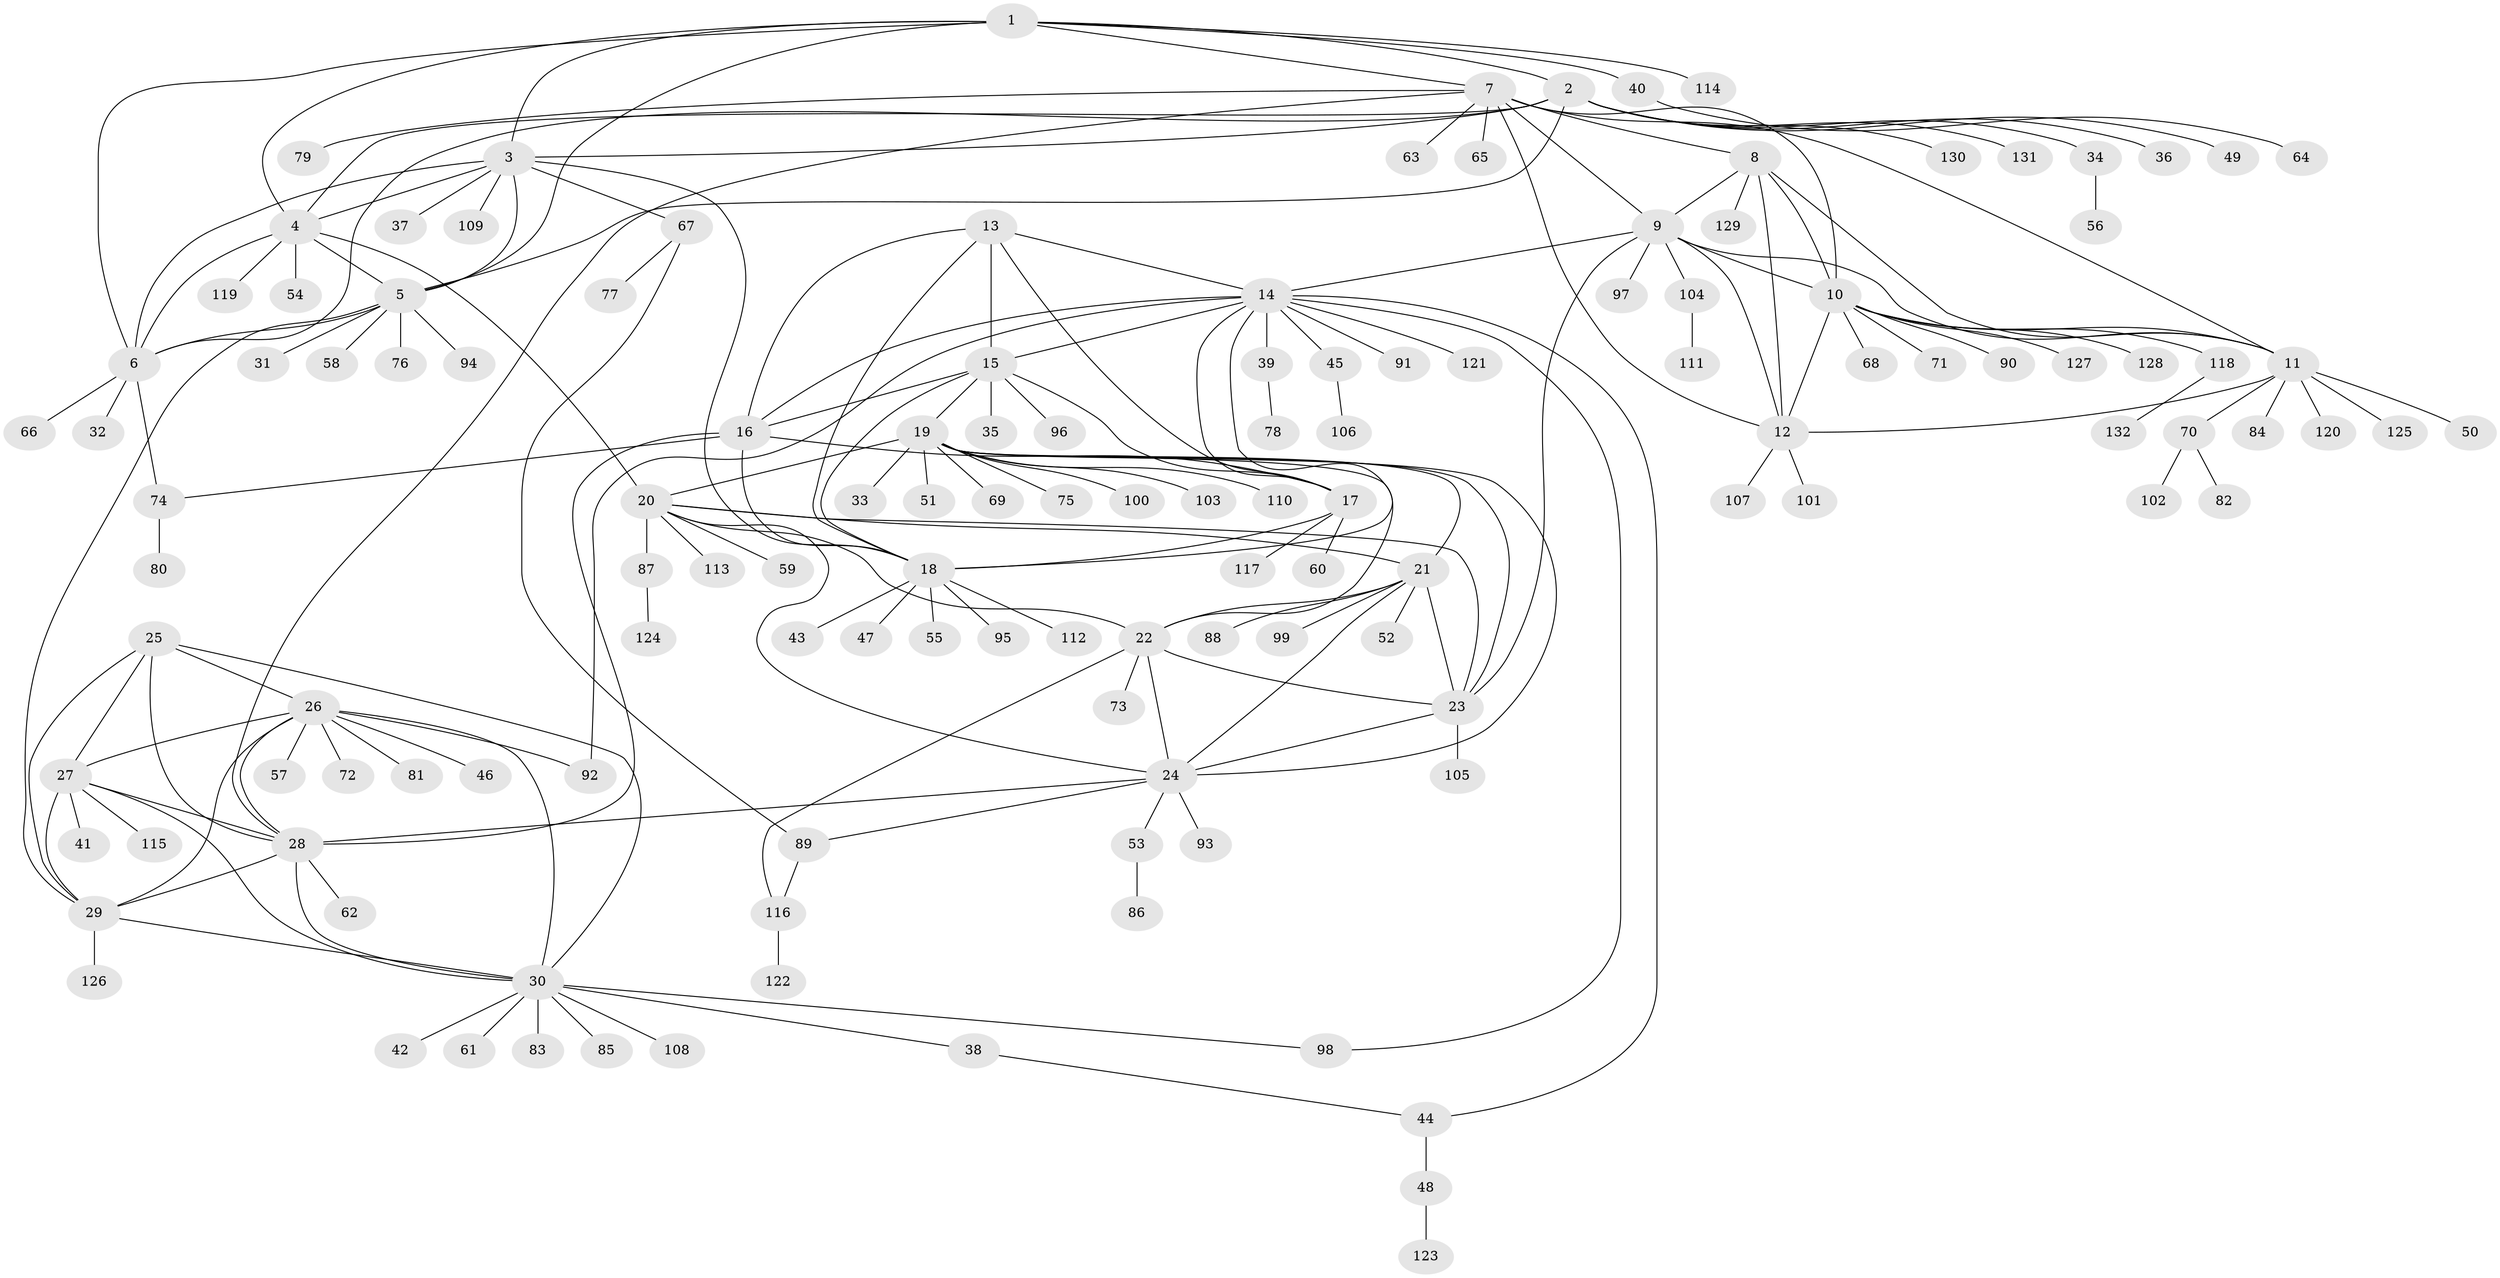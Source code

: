 // Generated by graph-tools (version 1.1) at 2025/02/03/09/25 03:02:48]
// undirected, 132 vertices, 193 edges
graph export_dot {
graph [start="1"]
  node [color=gray90,style=filled];
  1;
  2;
  3;
  4;
  5;
  6;
  7;
  8;
  9;
  10;
  11;
  12;
  13;
  14;
  15;
  16;
  17;
  18;
  19;
  20;
  21;
  22;
  23;
  24;
  25;
  26;
  27;
  28;
  29;
  30;
  31;
  32;
  33;
  34;
  35;
  36;
  37;
  38;
  39;
  40;
  41;
  42;
  43;
  44;
  45;
  46;
  47;
  48;
  49;
  50;
  51;
  52;
  53;
  54;
  55;
  56;
  57;
  58;
  59;
  60;
  61;
  62;
  63;
  64;
  65;
  66;
  67;
  68;
  69;
  70;
  71;
  72;
  73;
  74;
  75;
  76;
  77;
  78;
  79;
  80;
  81;
  82;
  83;
  84;
  85;
  86;
  87;
  88;
  89;
  90;
  91;
  92;
  93;
  94;
  95;
  96;
  97;
  98;
  99;
  100;
  101;
  102;
  103;
  104;
  105;
  106;
  107;
  108;
  109;
  110;
  111;
  112;
  113;
  114;
  115;
  116;
  117;
  118;
  119;
  120;
  121;
  122;
  123;
  124;
  125;
  126;
  127;
  128;
  129;
  130;
  131;
  132;
  1 -- 2;
  1 -- 3;
  1 -- 4;
  1 -- 5;
  1 -- 6;
  1 -- 7;
  1 -- 40;
  1 -- 114;
  2 -- 3;
  2 -- 4;
  2 -- 5;
  2 -- 6;
  2 -- 34;
  2 -- 36;
  2 -- 49;
  2 -- 130;
  2 -- 131;
  3 -- 4;
  3 -- 5;
  3 -- 6;
  3 -- 18;
  3 -- 37;
  3 -- 67;
  3 -- 109;
  4 -- 5;
  4 -- 6;
  4 -- 20;
  4 -- 54;
  4 -- 119;
  5 -- 6;
  5 -- 29;
  5 -- 31;
  5 -- 58;
  5 -- 76;
  5 -- 94;
  6 -- 32;
  6 -- 66;
  6 -- 74;
  7 -- 8;
  7 -- 9;
  7 -- 10;
  7 -- 11;
  7 -- 12;
  7 -- 28;
  7 -- 63;
  7 -- 65;
  7 -- 79;
  8 -- 9;
  8 -- 10;
  8 -- 11;
  8 -- 12;
  8 -- 129;
  9 -- 10;
  9 -- 11;
  9 -- 12;
  9 -- 14;
  9 -- 23;
  9 -- 97;
  9 -- 104;
  10 -- 11;
  10 -- 12;
  10 -- 68;
  10 -- 71;
  10 -- 90;
  10 -- 118;
  10 -- 127;
  10 -- 128;
  11 -- 12;
  11 -- 50;
  11 -- 70;
  11 -- 84;
  11 -- 120;
  11 -- 125;
  12 -- 101;
  12 -- 107;
  13 -- 14;
  13 -- 15;
  13 -- 16;
  13 -- 17;
  13 -- 18;
  14 -- 15;
  14 -- 16;
  14 -- 17;
  14 -- 18;
  14 -- 39;
  14 -- 44;
  14 -- 45;
  14 -- 91;
  14 -- 92;
  14 -- 98;
  14 -- 121;
  15 -- 16;
  15 -- 17;
  15 -- 18;
  15 -- 19;
  15 -- 35;
  15 -- 96;
  16 -- 17;
  16 -- 18;
  16 -- 28;
  16 -- 74;
  17 -- 18;
  17 -- 60;
  17 -- 117;
  18 -- 43;
  18 -- 47;
  18 -- 55;
  18 -- 95;
  18 -- 112;
  19 -- 20;
  19 -- 21;
  19 -- 22;
  19 -- 23;
  19 -- 24;
  19 -- 33;
  19 -- 51;
  19 -- 69;
  19 -- 75;
  19 -- 100;
  19 -- 103;
  19 -- 110;
  20 -- 21;
  20 -- 22;
  20 -- 23;
  20 -- 24;
  20 -- 59;
  20 -- 87;
  20 -- 113;
  21 -- 22;
  21 -- 23;
  21 -- 24;
  21 -- 52;
  21 -- 88;
  21 -- 99;
  22 -- 23;
  22 -- 24;
  22 -- 73;
  22 -- 116;
  23 -- 24;
  23 -- 105;
  24 -- 28;
  24 -- 53;
  24 -- 89;
  24 -- 93;
  25 -- 26;
  25 -- 27;
  25 -- 28;
  25 -- 29;
  25 -- 30;
  26 -- 27;
  26 -- 28;
  26 -- 29;
  26 -- 30;
  26 -- 46;
  26 -- 57;
  26 -- 72;
  26 -- 81;
  26 -- 92;
  27 -- 28;
  27 -- 29;
  27 -- 30;
  27 -- 41;
  27 -- 115;
  28 -- 29;
  28 -- 30;
  28 -- 62;
  29 -- 30;
  29 -- 126;
  30 -- 38;
  30 -- 42;
  30 -- 61;
  30 -- 83;
  30 -- 85;
  30 -- 98;
  30 -- 108;
  34 -- 56;
  38 -- 44;
  39 -- 78;
  40 -- 64;
  44 -- 48;
  45 -- 106;
  48 -- 123;
  53 -- 86;
  67 -- 77;
  67 -- 89;
  70 -- 82;
  70 -- 102;
  74 -- 80;
  87 -- 124;
  89 -- 116;
  104 -- 111;
  116 -- 122;
  118 -- 132;
}
